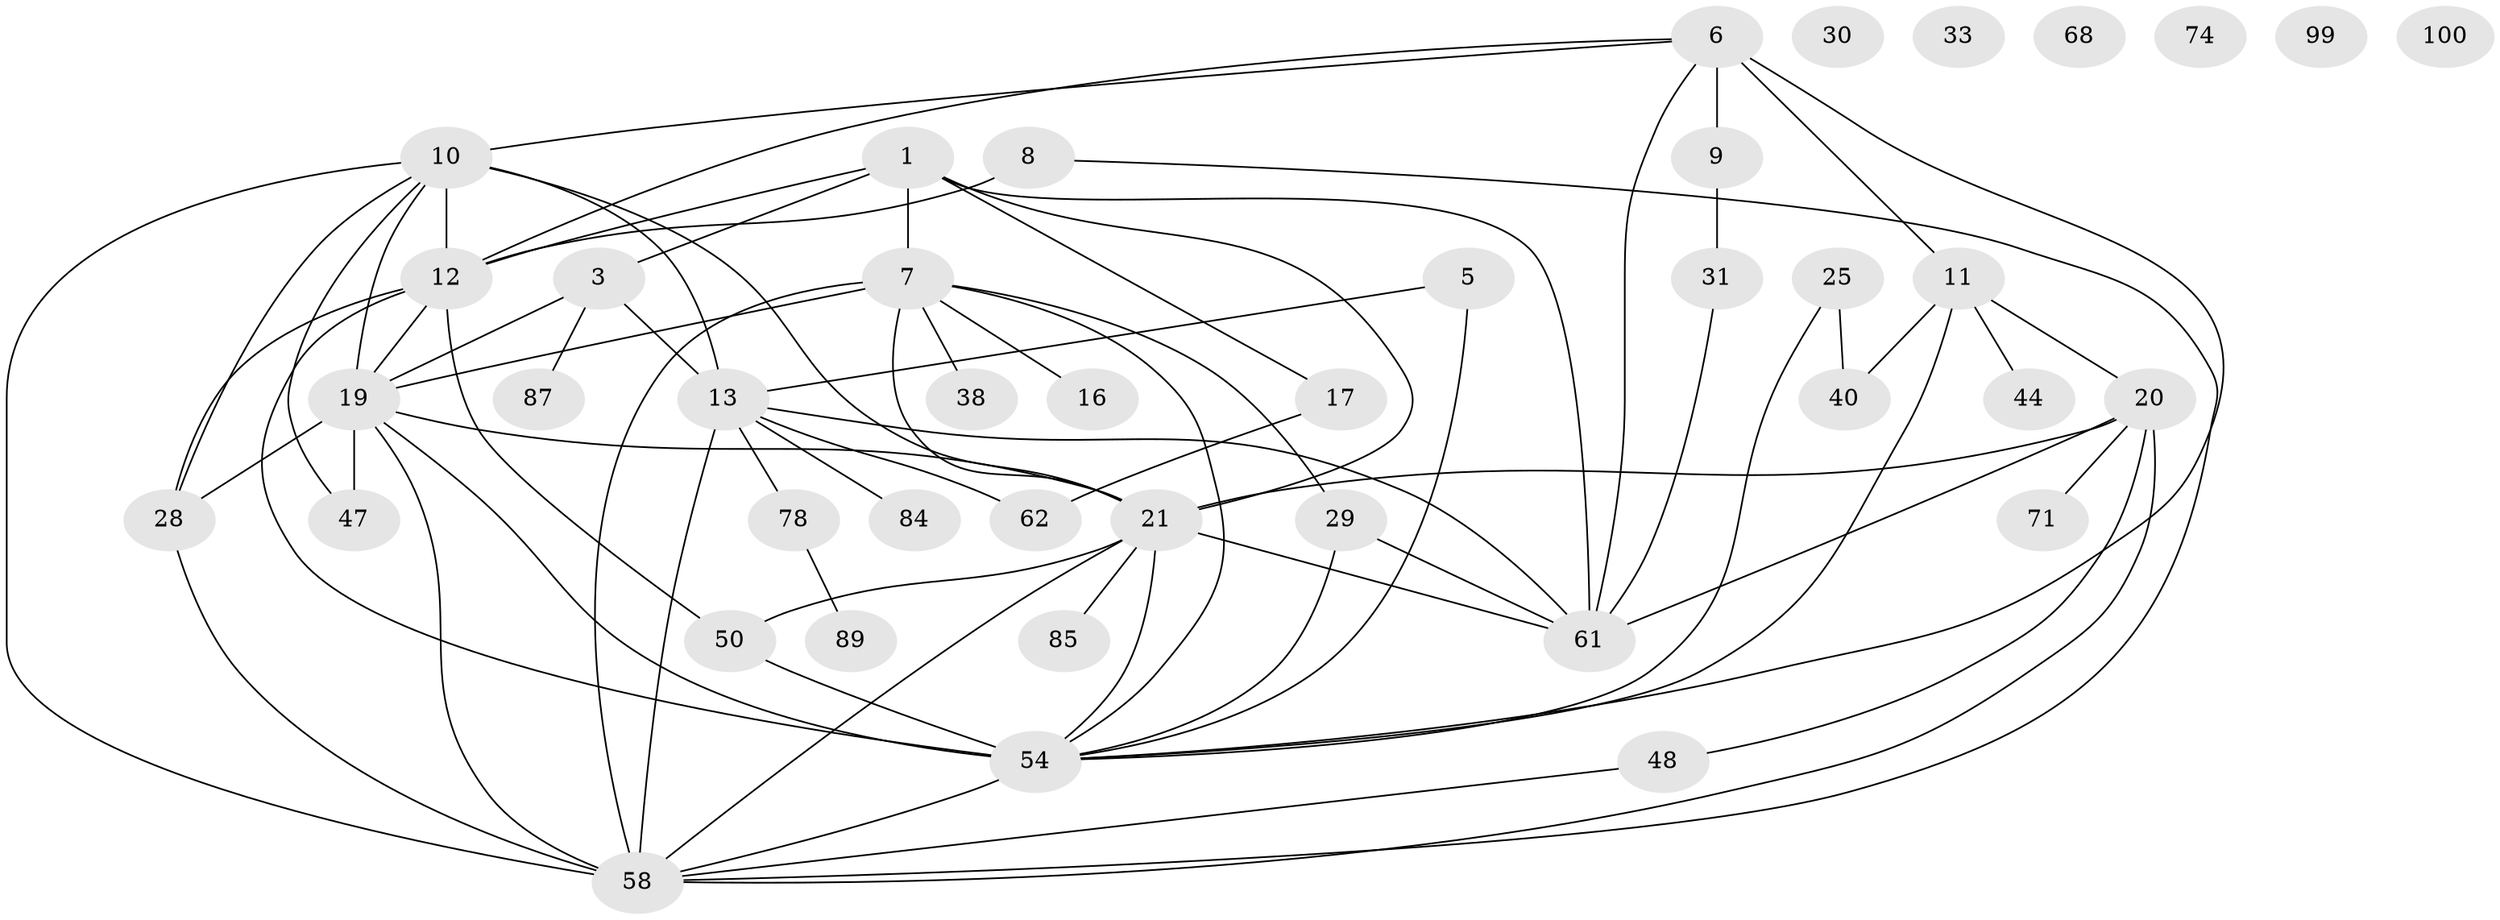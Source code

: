 // original degree distribution, {6: 0.1, 3: 0.26, 2: 0.22, 5: 0.08, 1: 0.13, 4: 0.14, 0: 0.06, 7: 0.01}
// Generated by graph-tools (version 1.1) at 2025/16/03/04/25 18:16:45]
// undirected, 42 vertices, 73 edges
graph export_dot {
graph [start="1"]
  node [color=gray90,style=filled];
  1 [super="+66+27+2+4"];
  3 [super="+96+57"];
  5;
  6 [super="+70"];
  7 [super="+43+22"];
  8;
  9 [super="+35"];
  10 [super="+14+15"];
  11 [super="+51"];
  12 [super="+55+18+39"];
  13 [super="+36"];
  16;
  17 [super="+91+42"];
  19 [super="+26+23+34+49"];
  20 [super="+82+41"];
  21 [super="+88+69"];
  25;
  28 [super="+45"];
  29 [super="+32"];
  30;
  31;
  33;
  38;
  40 [super="+63"];
  44;
  47;
  48;
  50 [super="+53"];
  54 [super="+64+73"];
  58 [super="+65"];
  61 [super="+72"];
  62 [super="+92"];
  68;
  71;
  74;
  78;
  84;
  85;
  87;
  89 [super="+95"];
  99;
  100;
  1 -- 61;
  1 -- 21;
  1 -- 7;
  1 -- 3;
  1 -- 17;
  1 -- 12;
  3 -- 87;
  3 -- 19;
  3 -- 13;
  5 -- 54;
  5 -- 13;
  6 -- 54 [weight=2];
  6 -- 12;
  6 -- 11;
  6 -- 61;
  6 -- 9;
  6 -- 10;
  7 -- 58 [weight=2];
  7 -- 21;
  7 -- 29;
  7 -- 16;
  7 -- 19 [weight=2];
  7 -- 54;
  7 -- 38;
  8 -- 58;
  8 -- 12 [weight=2];
  9 -- 31;
  10 -- 58;
  10 -- 21;
  10 -- 28;
  10 -- 12;
  10 -- 13 [weight=2];
  10 -- 47;
  10 -- 19;
  11 -- 54;
  11 -- 20;
  11 -- 40;
  11 -- 44;
  12 -- 54 [weight=3];
  12 -- 50;
  12 -- 19;
  12 -- 28;
  13 -- 58 [weight=2];
  13 -- 61;
  13 -- 78;
  13 -- 84;
  13 -- 62;
  17 -- 62 [weight=2];
  19 -- 54 [weight=4];
  19 -- 28;
  19 -- 58 [weight=2];
  19 -- 21;
  19 -- 47;
  20 -- 48;
  20 -- 71;
  20 -- 58;
  20 -- 21;
  20 -- 61;
  21 -- 50;
  21 -- 54;
  21 -- 58;
  21 -- 85;
  21 -- 61 [weight=2];
  25 -- 54;
  25 -- 40;
  28 -- 58;
  29 -- 61;
  29 -- 54;
  31 -- 61;
  48 -- 58;
  50 -- 54;
  54 -- 58;
  78 -- 89;
}
